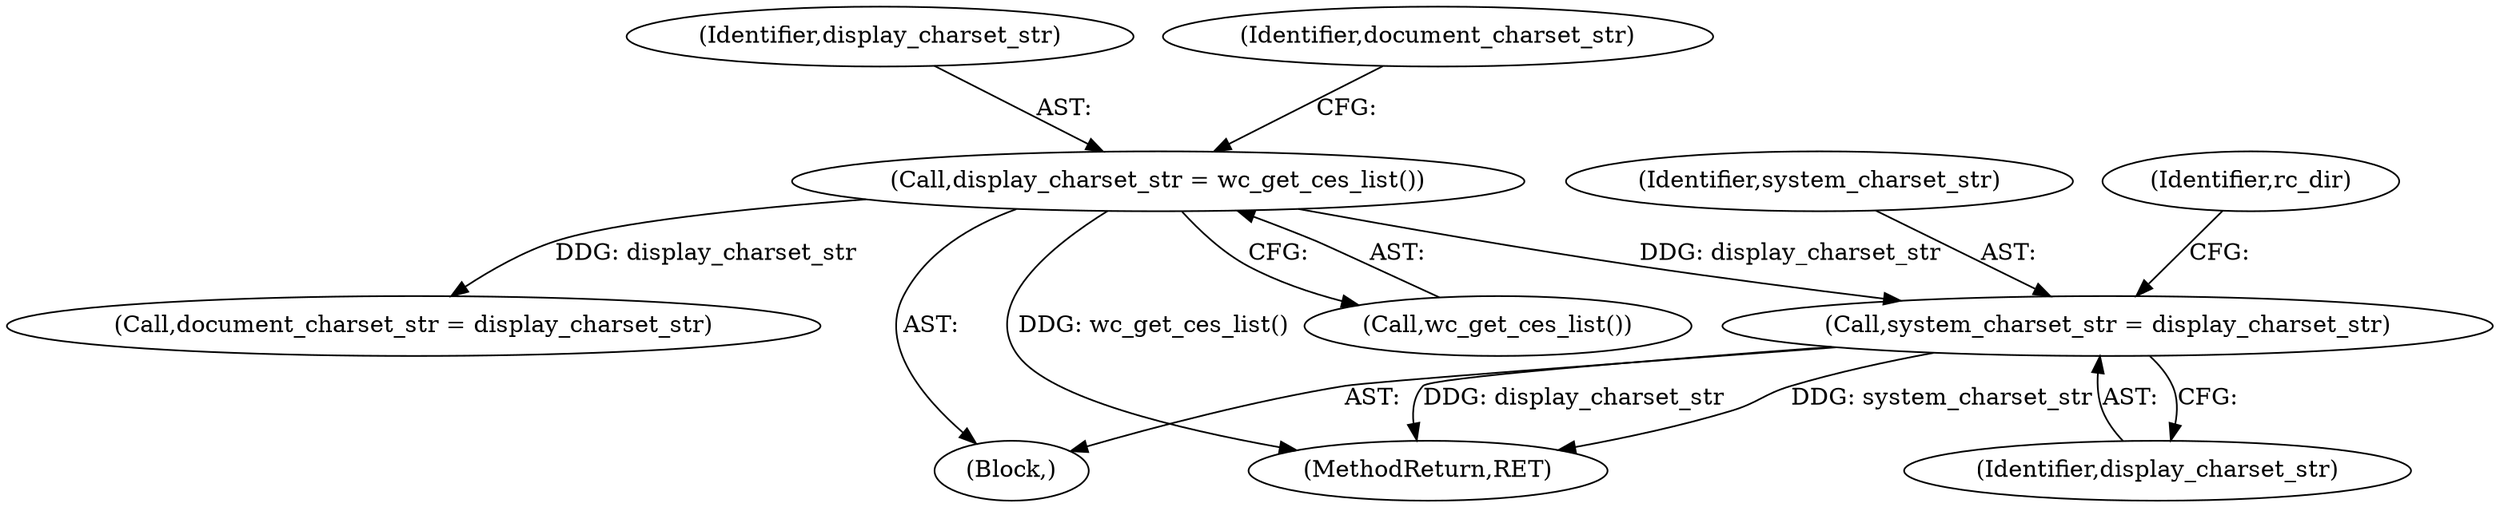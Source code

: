 digraph "0_w3m_18dcbadf2771cdb0c18509b14e4e73505b242753_0@API" {
"1000151" [label="(Call,system_charset_str = display_charset_str)"];
"1000145" [label="(Call,display_charset_str = wc_get_ces_list())"];
"1000146" [label="(Identifier,display_charset_str)"];
"1000145" [label="(Call,display_charset_str = wc_get_ces_list())"];
"1000148" [label="(Call,document_charset_str = display_charset_str)"];
"1000109" [label="(Block,)"];
"1000151" [label="(Call,system_charset_str = display_charset_str)"];
"1000149" [label="(Identifier,document_charset_str)"];
"1000322" [label="(MethodReturn,RET)"];
"1000147" [label="(Call,wc_get_ces_list())"];
"1000152" [label="(Identifier,system_charset_str)"];
"1000157" [label="(Identifier,rc_dir)"];
"1000153" [label="(Identifier,display_charset_str)"];
"1000151" -> "1000109"  [label="AST: "];
"1000151" -> "1000153"  [label="CFG: "];
"1000152" -> "1000151"  [label="AST: "];
"1000153" -> "1000151"  [label="AST: "];
"1000157" -> "1000151"  [label="CFG: "];
"1000151" -> "1000322"  [label="DDG: system_charset_str"];
"1000151" -> "1000322"  [label="DDG: display_charset_str"];
"1000145" -> "1000151"  [label="DDG: display_charset_str"];
"1000145" -> "1000109"  [label="AST: "];
"1000145" -> "1000147"  [label="CFG: "];
"1000146" -> "1000145"  [label="AST: "];
"1000147" -> "1000145"  [label="AST: "];
"1000149" -> "1000145"  [label="CFG: "];
"1000145" -> "1000322"  [label="DDG: wc_get_ces_list()"];
"1000145" -> "1000148"  [label="DDG: display_charset_str"];
}
